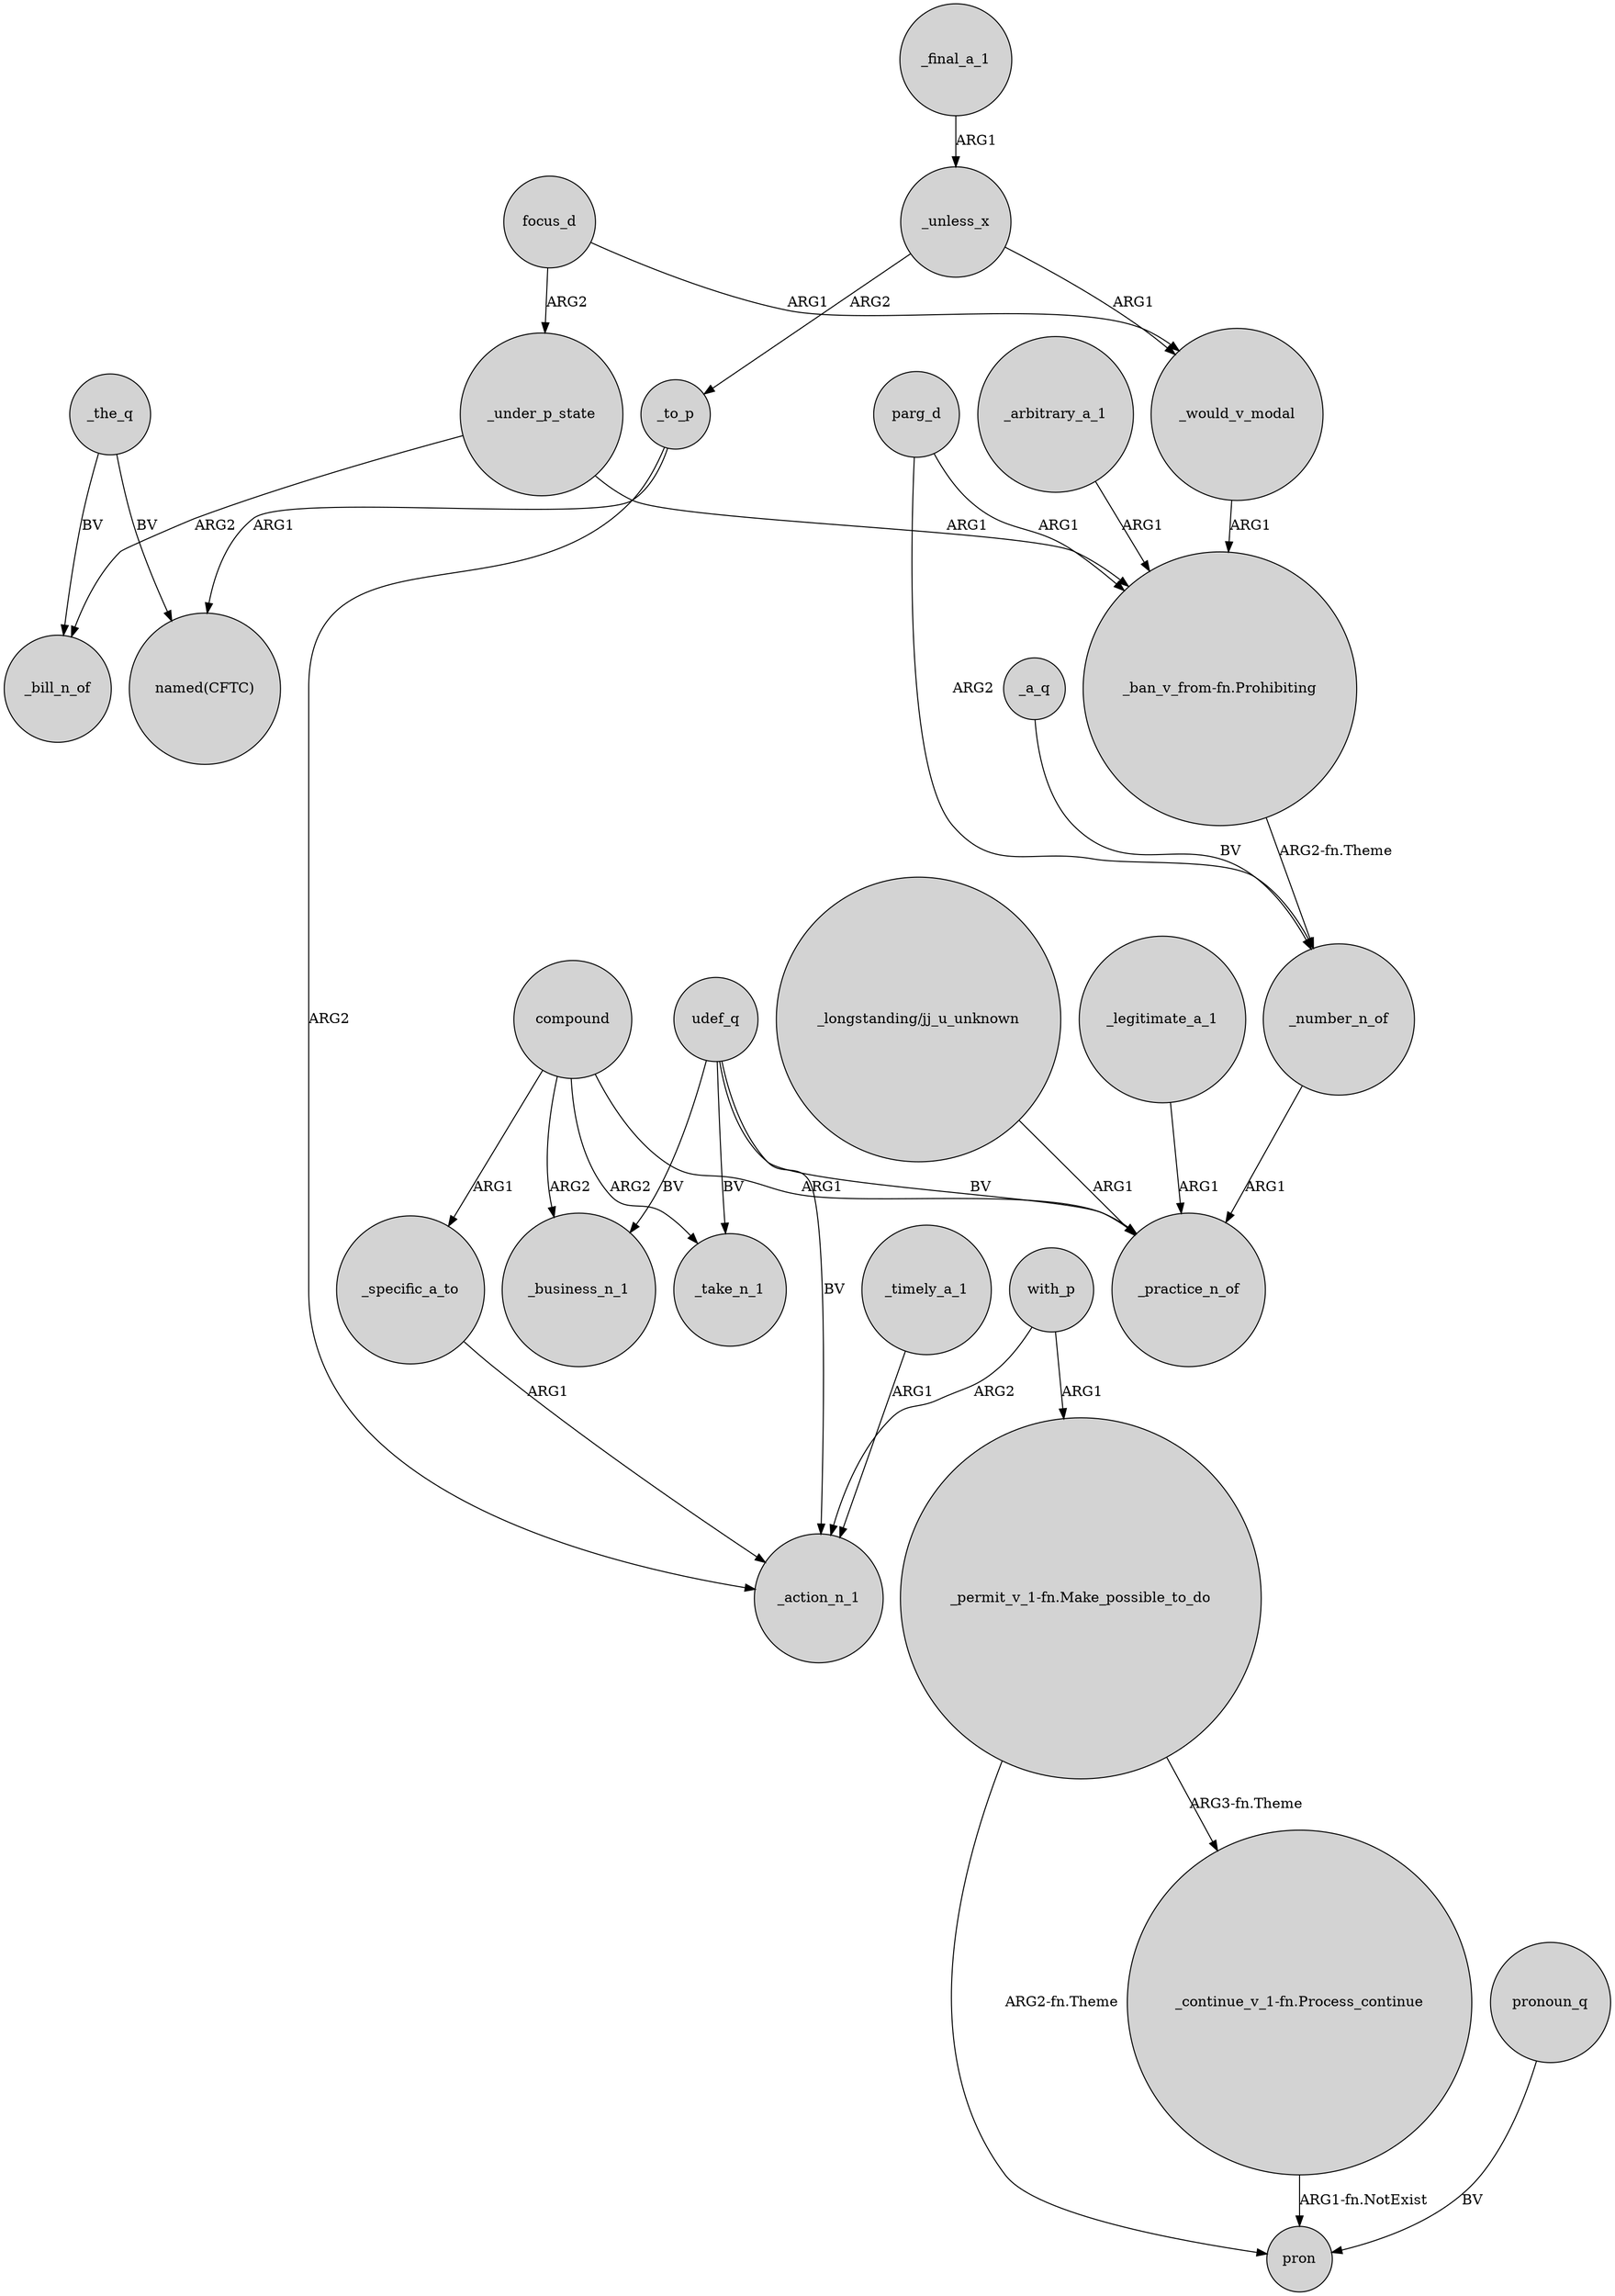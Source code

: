 digraph {
	node [shape=circle style=filled]
	_the_q -> _bill_n_of [label=BV]
	_to_p -> "named(CFTC)" [label=ARG1]
	"_permit_v_1-fn.Make_possible_to_do" -> pron [label="ARG2-fn.Theme"]
	_to_p -> _action_n_1 [label=ARG2]
	_under_p_state -> "_ban_v_from-fn.Prohibiting" [label=ARG1]
	parg_d -> "_ban_v_from-fn.Prohibiting" [label=ARG1]
	_a_q -> _number_n_of [label=BV]
	_the_q -> "named(CFTC)" [label=BV]
	compound -> _specific_a_to [label=ARG1]
	_would_v_modal -> "_ban_v_from-fn.Prohibiting" [label=ARG1]
	with_p -> "_permit_v_1-fn.Make_possible_to_do" [label=ARG1]
	compound -> _practice_n_of [label=ARG1]
	_number_n_of -> _practice_n_of [label=ARG1]
	"_permit_v_1-fn.Make_possible_to_do" -> "_continue_v_1-fn.Process_continue" [label="ARG3-fn.Theme"]
	_final_a_1 -> _unless_x [label=ARG1]
	"_ban_v_from-fn.Prohibiting" -> _number_n_of [label="ARG2-fn.Theme"]
	"_longstanding/jj_u_unknown" -> _practice_n_of [label=ARG1]
	_timely_a_1 -> _action_n_1 [label=ARG1]
	pronoun_q -> pron [label=BV]
	_under_p_state -> _bill_n_of [label=ARG2]
	compound -> _business_n_1 [label=ARG2]
	_legitimate_a_1 -> _practice_n_of [label=ARG1]
	compound -> _take_n_1 [label=ARG2]
	_arbitrary_a_1 -> "_ban_v_from-fn.Prohibiting" [label=ARG1]
	udef_q -> _take_n_1 [label=BV]
	_unless_x -> _to_p [label=ARG2]
	with_p -> _action_n_1 [label=ARG2]
	parg_d -> _number_n_of [label=ARG2]
	udef_q -> _business_n_1 [label=BV]
	"_continue_v_1-fn.Process_continue" -> pron [label="ARG1-fn.NotExist"]
	_unless_x -> _would_v_modal [label=ARG1]
	udef_q -> _action_n_1 [label=BV]
	udef_q -> _practice_n_of [label=BV]
	focus_d -> _under_p_state [label=ARG2]
	focus_d -> _would_v_modal [label=ARG1]
	_specific_a_to -> _action_n_1 [label=ARG1]
}
